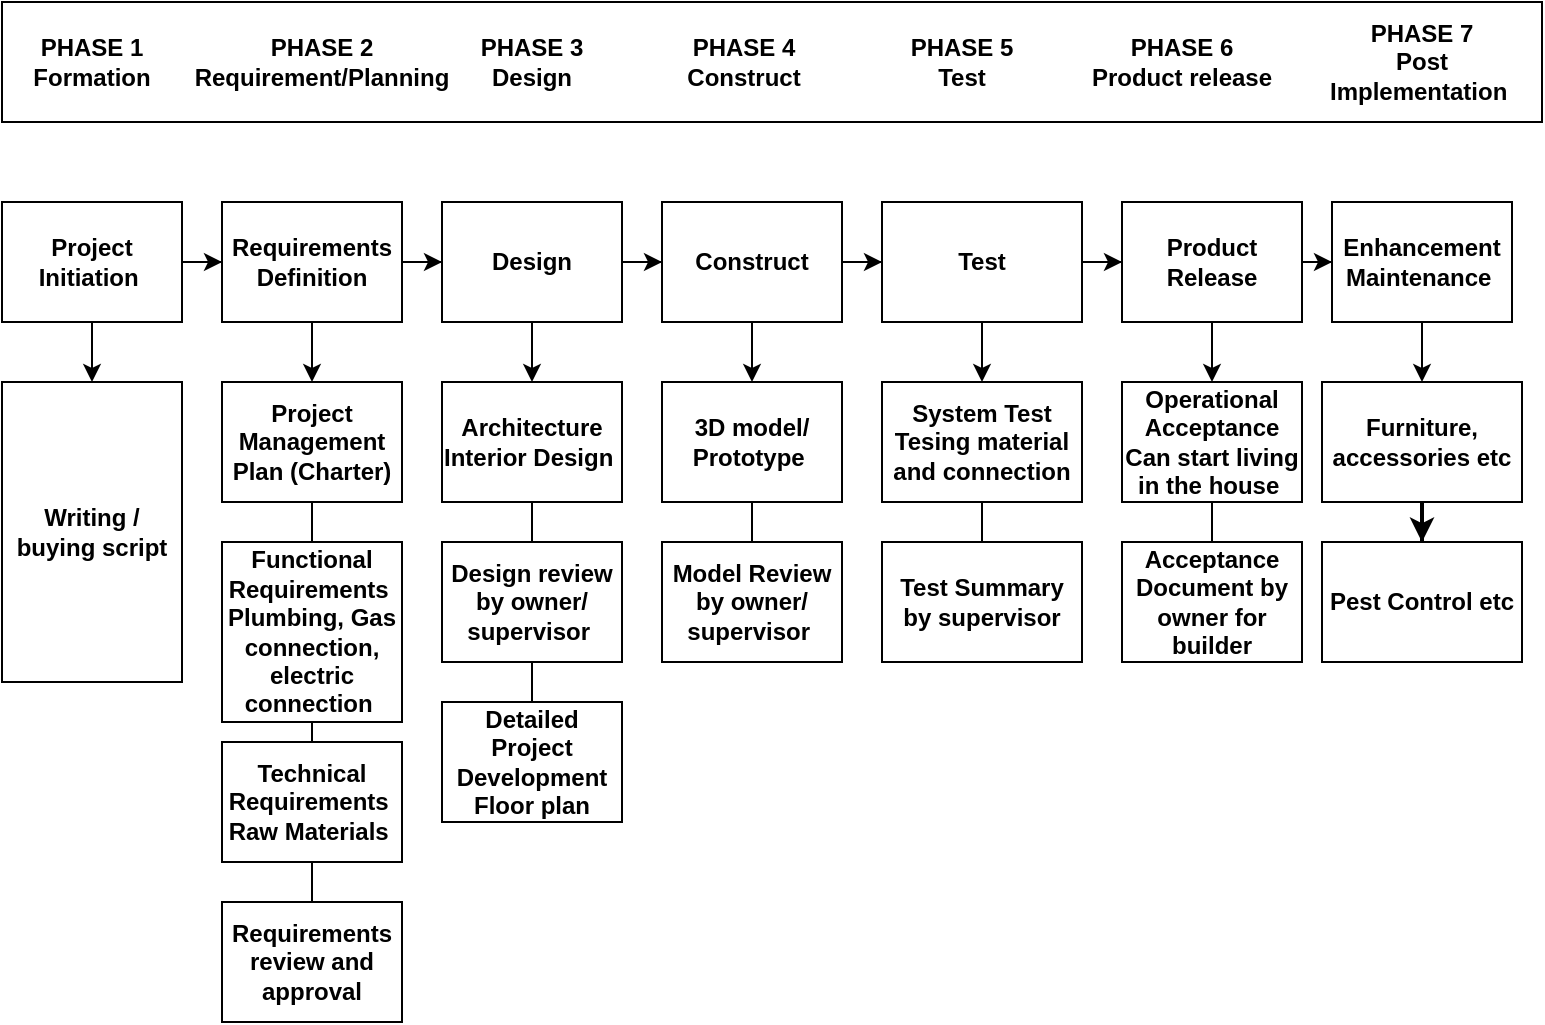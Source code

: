 <mxfile version="16.4.7" type="github">
  <diagram id="oCkNUMC2xpgX1AuUsGys" name="Page-1">
    <mxGraphModel dx="1278" dy="589" grid="1" gridSize="10" guides="1" tooltips="1" connect="1" arrows="1" fold="1" page="1" pageScale="1" pageWidth="850" pageHeight="1100" math="0" shadow="0">
      <root>
        <mxCell id="0" />
        <mxCell id="1" parent="0" />
        <mxCell id="4uzhlLhh2RCcG2w5_e5X-1" value="" style="rounded=0;whiteSpace=wrap;html=1;fontStyle=1" parent="1" vertex="1">
          <mxGeometry x="70" y="20" width="770" height="60" as="geometry" />
        </mxCell>
        <mxCell id="4uzhlLhh2RCcG2w5_e5X-2" value="PHASE 1&lt;br&gt;Formation" style="text;html=1;strokeColor=none;fillColor=none;align=center;verticalAlign=middle;whiteSpace=wrap;rounded=0;fontStyle=1" parent="1" vertex="1">
          <mxGeometry x="70" y="20" width="90" height="60" as="geometry" />
        </mxCell>
        <mxCell id="4uzhlLhh2RCcG2w5_e5X-3" value="PHASE 2&lt;br&gt;Requirement/Planning" style="text;html=1;strokeColor=none;fillColor=none;align=center;verticalAlign=middle;whiteSpace=wrap;rounded=0;fontStyle=1" parent="1" vertex="1">
          <mxGeometry x="180" y="20" width="100" height="60" as="geometry" />
        </mxCell>
        <mxCell id="4uzhlLhh2RCcG2w5_e5X-4" value="PHASE 3&lt;br&gt;Design" style="text;html=1;strokeColor=none;fillColor=none;align=center;verticalAlign=middle;whiteSpace=wrap;rounded=0;fontStyle=1" parent="1" vertex="1">
          <mxGeometry x="285" y="20" width="100" height="60" as="geometry" />
        </mxCell>
        <mxCell id="4uzhlLhh2RCcG2w5_e5X-5" value="PHASE 4&lt;br&gt;Construct" style="text;html=1;strokeColor=none;fillColor=none;align=center;verticalAlign=middle;whiteSpace=wrap;rounded=0;fontStyle=1" parent="1" vertex="1">
          <mxGeometry x="391" y="20" width="100" height="60" as="geometry" />
        </mxCell>
        <mxCell id="4uzhlLhh2RCcG2w5_e5X-6" value="PHASE 5&lt;br&gt;Test" style="text;html=1;strokeColor=none;fillColor=none;align=center;verticalAlign=middle;whiteSpace=wrap;rounded=0;fontStyle=1" parent="1" vertex="1">
          <mxGeometry x="500" y="20" width="100" height="60" as="geometry" />
        </mxCell>
        <mxCell id="4uzhlLhh2RCcG2w5_e5X-7" value="PHASE 6&lt;br&gt;Product release" style="text;html=1;strokeColor=none;fillColor=none;align=center;verticalAlign=middle;whiteSpace=wrap;rounded=0;fontStyle=1" parent="1" vertex="1">
          <mxGeometry x="610" y="20" width="100" height="60" as="geometry" />
        </mxCell>
        <mxCell id="4uzhlLhh2RCcG2w5_e5X-8" value="PHASE 7&lt;br&gt;Post Implementation&amp;nbsp;" style="text;html=1;strokeColor=none;fillColor=none;align=center;verticalAlign=middle;whiteSpace=wrap;rounded=0;fontStyle=1" parent="1" vertex="1">
          <mxGeometry x="720" y="20" width="120" height="60" as="geometry" />
        </mxCell>
        <mxCell id="4uzhlLhh2RCcG2w5_e5X-9" value="" style="edgeStyle=orthogonalEdgeStyle;rounded=0;orthogonalLoop=1;jettySize=auto;html=1;fontStyle=1" parent="1" source="4uzhlLhh2RCcG2w5_e5X-11" target="4uzhlLhh2RCcG2w5_e5X-14" edge="1">
          <mxGeometry relative="1" as="geometry" />
        </mxCell>
        <mxCell id="4uzhlLhh2RCcG2w5_e5X-10" value="" style="edgeStyle=orthogonalEdgeStyle;rounded=0;orthogonalLoop=1;jettySize=auto;html=1;endArrow=classic;endFill=1;fontStyle=1" parent="1" source="4uzhlLhh2RCcG2w5_e5X-11" target="4uzhlLhh2RCcG2w5_e5X-29" edge="1">
          <mxGeometry relative="1" as="geometry" />
        </mxCell>
        <mxCell id="4uzhlLhh2RCcG2w5_e5X-11" value="Project Initiation&amp;nbsp;" style="rounded=0;whiteSpace=wrap;html=1;fontStyle=1" parent="1" vertex="1">
          <mxGeometry x="70" y="120" width="90" height="60" as="geometry" />
        </mxCell>
        <mxCell id="4uzhlLhh2RCcG2w5_e5X-12" value="" style="edgeStyle=orthogonalEdgeStyle;rounded=0;orthogonalLoop=1;jettySize=auto;html=1;fontStyle=1" parent="1" source="4uzhlLhh2RCcG2w5_e5X-14" target="4uzhlLhh2RCcG2w5_e5X-17" edge="1">
          <mxGeometry relative="1" as="geometry" />
        </mxCell>
        <mxCell id="4uzhlLhh2RCcG2w5_e5X-13" value="" style="edgeStyle=orthogonalEdgeStyle;rounded=0;orthogonalLoop=1;jettySize=auto;html=1;entryX=0.5;entryY=0;entryDx=0;entryDy=0;startArrow=none;startFill=0;endArrow=classic;endFill=1;fontStyle=1" parent="1" source="4uzhlLhh2RCcG2w5_e5X-14" target="4uzhlLhh2RCcG2w5_e5X-47" edge="1">
          <mxGeometry relative="1" as="geometry" />
        </mxCell>
        <mxCell id="4uzhlLhh2RCcG2w5_e5X-14" value="Requirements Definition" style="rounded=0;whiteSpace=wrap;html=1;fontStyle=1" parent="1" vertex="1">
          <mxGeometry x="180" y="120" width="90" height="60" as="geometry" />
        </mxCell>
        <mxCell id="4uzhlLhh2RCcG2w5_e5X-15" value="" style="edgeStyle=orthogonalEdgeStyle;rounded=0;orthogonalLoop=1;jettySize=auto;html=1;fontStyle=1" parent="1" source="4uzhlLhh2RCcG2w5_e5X-17" target="4uzhlLhh2RCcG2w5_e5X-20" edge="1">
          <mxGeometry relative="1" as="geometry" />
        </mxCell>
        <mxCell id="4uzhlLhh2RCcG2w5_e5X-16" value="" style="edgeStyle=orthogonalEdgeStyle;rounded=0;orthogonalLoop=1;jettySize=auto;html=1;fontStyle=1" parent="1" source="4uzhlLhh2RCcG2w5_e5X-17" target="4uzhlLhh2RCcG2w5_e5X-42" edge="1">
          <mxGeometry relative="1" as="geometry" />
        </mxCell>
        <mxCell id="4uzhlLhh2RCcG2w5_e5X-17" value="Design" style="rounded=0;whiteSpace=wrap;html=1;fontStyle=1" parent="1" vertex="1">
          <mxGeometry x="290" y="120" width="90" height="60" as="geometry" />
        </mxCell>
        <mxCell id="4uzhlLhh2RCcG2w5_e5X-18" value="" style="edgeStyle=orthogonalEdgeStyle;rounded=0;orthogonalLoop=1;jettySize=auto;html=1;fontStyle=1" parent="1" source="4uzhlLhh2RCcG2w5_e5X-20" target="4uzhlLhh2RCcG2w5_e5X-23" edge="1">
          <mxGeometry relative="1" as="geometry" />
        </mxCell>
        <mxCell id="4uzhlLhh2RCcG2w5_e5X-19" value="" style="edgeStyle=orthogonalEdgeStyle;rounded=0;orthogonalLoop=1;jettySize=auto;html=1;fontStyle=1" parent="1" source="4uzhlLhh2RCcG2w5_e5X-20" target="4uzhlLhh2RCcG2w5_e5X-39" edge="1">
          <mxGeometry relative="1" as="geometry" />
        </mxCell>
        <mxCell id="4uzhlLhh2RCcG2w5_e5X-20" value="Construct" style="rounded=0;whiteSpace=wrap;html=1;fontStyle=1" parent="1" vertex="1">
          <mxGeometry x="400" y="120" width="90" height="60" as="geometry" />
        </mxCell>
        <mxCell id="4uzhlLhh2RCcG2w5_e5X-21" value="" style="edgeStyle=orthogonalEdgeStyle;rounded=0;orthogonalLoop=1;jettySize=auto;html=1;fontStyle=1" parent="1" source="4uzhlLhh2RCcG2w5_e5X-23" target="4uzhlLhh2RCcG2w5_e5X-26" edge="1">
          <mxGeometry relative="1" as="geometry" />
        </mxCell>
        <mxCell id="4uzhlLhh2RCcG2w5_e5X-22" value="" style="edgeStyle=orthogonalEdgeStyle;rounded=0;orthogonalLoop=1;jettySize=auto;html=1;entryX=0.5;entryY=0;entryDx=0;entryDy=0;fontStyle=1" parent="1" source="4uzhlLhh2RCcG2w5_e5X-23" target="4uzhlLhh2RCcG2w5_e5X-36" edge="1">
          <mxGeometry relative="1" as="geometry" />
        </mxCell>
        <mxCell id="4uzhlLhh2RCcG2w5_e5X-23" value="Test" style="rounded=0;whiteSpace=wrap;html=1;fontStyle=1" parent="1" vertex="1">
          <mxGeometry x="510" y="120" width="100" height="60" as="geometry" />
        </mxCell>
        <mxCell id="4uzhlLhh2RCcG2w5_e5X-24" value="" style="edgeStyle=orthogonalEdgeStyle;rounded=0;orthogonalLoop=1;jettySize=auto;html=1;fontStyle=1" parent="1" source="4uzhlLhh2RCcG2w5_e5X-26" target="4uzhlLhh2RCcG2w5_e5X-28" edge="1">
          <mxGeometry relative="1" as="geometry" />
        </mxCell>
        <mxCell id="4uzhlLhh2RCcG2w5_e5X-25" value="" style="edgeStyle=orthogonalEdgeStyle;rounded=0;orthogonalLoop=1;jettySize=auto;html=1;fontStyle=1" parent="1" source="4uzhlLhh2RCcG2w5_e5X-26" target="4uzhlLhh2RCcG2w5_e5X-33" edge="1">
          <mxGeometry relative="1" as="geometry" />
        </mxCell>
        <mxCell id="4uzhlLhh2RCcG2w5_e5X-26" value="Product Release" style="rounded=0;whiteSpace=wrap;html=1;fontStyle=1" parent="1" vertex="1">
          <mxGeometry x="630" y="120" width="90" height="60" as="geometry" />
        </mxCell>
        <mxCell id="4uzhlLhh2RCcG2w5_e5X-27" value="" style="edgeStyle=orthogonalEdgeStyle;rounded=0;orthogonalLoop=1;jettySize=auto;html=1;fontStyle=1" parent="1" source="4uzhlLhh2RCcG2w5_e5X-28" target="4uzhlLhh2RCcG2w5_e5X-31" edge="1">
          <mxGeometry relative="1" as="geometry" />
        </mxCell>
        <mxCell id="4uzhlLhh2RCcG2w5_e5X-28" value="Enhancement Maintenance&amp;nbsp;" style="rounded=0;whiteSpace=wrap;html=1;fontStyle=1" parent="1" vertex="1">
          <mxGeometry x="735" y="120" width="90" height="60" as="geometry" />
        </mxCell>
        <mxCell id="4uzhlLhh2RCcG2w5_e5X-29" value="Writing / buying script" style="rounded=0;whiteSpace=wrap;html=1;fontStyle=1" parent="1" vertex="1">
          <mxGeometry x="70" y="210" width="90" height="150" as="geometry" />
        </mxCell>
        <mxCell id="4uzhlLhh2RCcG2w5_e5X-30" value="" style="edgeStyle=orthogonalEdgeStyle;rounded=0;orthogonalLoop=1;jettySize=auto;html=1;fontSize=14;startArrow=none;startFill=0;endArrow=classic;endFill=1;strokeWidth=2;" parent="1" source="4uzhlLhh2RCcG2w5_e5X-31" target="4uzhlLhh2RCcG2w5_e5X-53" edge="1">
          <mxGeometry relative="1" as="geometry" />
        </mxCell>
        <mxCell id="4uzhlLhh2RCcG2w5_e5X-31" value="Furniture, accessories etc" style="rounded=0;whiteSpace=wrap;html=1;fontStyle=1" parent="1" vertex="1">
          <mxGeometry x="730" y="210" width="100" height="60" as="geometry" />
        </mxCell>
        <mxCell id="4uzhlLhh2RCcG2w5_e5X-32" value="" style="edgeStyle=orthogonalEdgeStyle;rounded=0;orthogonalLoop=1;jettySize=auto;html=1;endArrow=none;endFill=0;fontStyle=1" parent="1" source="4uzhlLhh2RCcG2w5_e5X-33" target="4uzhlLhh2RCcG2w5_e5X-34" edge="1">
          <mxGeometry relative="1" as="geometry" />
        </mxCell>
        <mxCell id="4uzhlLhh2RCcG2w5_e5X-33" value="Operational Acceptance&lt;br&gt;Can start living in the house&amp;nbsp;" style="rounded=0;whiteSpace=wrap;html=1;fontStyle=1" parent="1" vertex="1">
          <mxGeometry x="630" y="210" width="90" height="60" as="geometry" />
        </mxCell>
        <mxCell id="4uzhlLhh2RCcG2w5_e5X-34" value="Acceptance Document by owner for builder" style="rounded=0;whiteSpace=wrap;html=1;fontStyle=1" parent="1" vertex="1">
          <mxGeometry x="630" y="290" width="90" height="60" as="geometry" />
        </mxCell>
        <mxCell id="4uzhlLhh2RCcG2w5_e5X-35" value="" style="edgeStyle=orthogonalEdgeStyle;rounded=0;orthogonalLoop=1;jettySize=auto;html=1;endArrow=none;endFill=0;fontStyle=1" parent="1" source="4uzhlLhh2RCcG2w5_e5X-36" target="4uzhlLhh2RCcG2w5_e5X-37" edge="1">
          <mxGeometry relative="1" as="geometry" />
        </mxCell>
        <mxCell id="4uzhlLhh2RCcG2w5_e5X-36" value="System Test&lt;br&gt;Tesing material and connection" style="rounded=0;whiteSpace=wrap;html=1;fontStyle=1" parent="1" vertex="1">
          <mxGeometry x="510" y="210" width="100" height="60" as="geometry" />
        </mxCell>
        <mxCell id="4uzhlLhh2RCcG2w5_e5X-37" value="Test Summary by supervisor" style="rounded=0;whiteSpace=wrap;html=1;fontStyle=1" parent="1" vertex="1">
          <mxGeometry x="510" y="290" width="100" height="60" as="geometry" />
        </mxCell>
        <mxCell id="4uzhlLhh2RCcG2w5_e5X-38" value="" style="edgeStyle=orthogonalEdgeStyle;rounded=0;orthogonalLoop=1;jettySize=auto;html=1;endArrow=none;endFill=0;fontStyle=1" parent="1" source="4uzhlLhh2RCcG2w5_e5X-39" target="4uzhlLhh2RCcG2w5_e5X-40" edge="1">
          <mxGeometry relative="1" as="geometry" />
        </mxCell>
        <mxCell id="4uzhlLhh2RCcG2w5_e5X-39" value="3D model/ Prototype&amp;nbsp;" style="rounded=0;whiteSpace=wrap;html=1;fontStyle=1" parent="1" vertex="1">
          <mxGeometry x="400" y="210" width="90" height="60" as="geometry" />
        </mxCell>
        <mxCell id="4uzhlLhh2RCcG2w5_e5X-40" value="Model Review by owner/ supervisor&amp;nbsp;" style="rounded=0;whiteSpace=wrap;html=1;fontStyle=1" parent="1" vertex="1">
          <mxGeometry x="400" y="290" width="90" height="60" as="geometry" />
        </mxCell>
        <mxCell id="4uzhlLhh2RCcG2w5_e5X-41" value="" style="edgeStyle=orthogonalEdgeStyle;rounded=0;orthogonalLoop=1;jettySize=auto;html=1;endArrow=none;endFill=0;fontStyle=1" parent="1" source="4uzhlLhh2RCcG2w5_e5X-42" target="4uzhlLhh2RCcG2w5_e5X-44" edge="1">
          <mxGeometry relative="1" as="geometry" />
        </mxCell>
        <mxCell id="4uzhlLhh2RCcG2w5_e5X-42" value="Architecture&lt;br&gt;Interior Design&amp;nbsp;" style="rounded=0;whiteSpace=wrap;html=1;fontStyle=1" parent="1" vertex="1">
          <mxGeometry x="290" y="210" width="90" height="60" as="geometry" />
        </mxCell>
        <mxCell id="4uzhlLhh2RCcG2w5_e5X-43" value="" style="edgeStyle=orthogonalEdgeStyle;rounded=0;orthogonalLoop=1;jettySize=auto;html=1;endArrow=none;endFill=0;fontStyle=1" parent="1" source="4uzhlLhh2RCcG2w5_e5X-44" target="4uzhlLhh2RCcG2w5_e5X-45" edge="1">
          <mxGeometry relative="1" as="geometry" />
        </mxCell>
        <mxCell id="4uzhlLhh2RCcG2w5_e5X-44" value="Design review by owner/ supervisor&amp;nbsp;" style="rounded=0;whiteSpace=wrap;html=1;fontStyle=1" parent="1" vertex="1">
          <mxGeometry x="290" y="290" width="90" height="60" as="geometry" />
        </mxCell>
        <mxCell id="4uzhlLhh2RCcG2w5_e5X-45" value="Detailed Project Development&lt;br&gt;Floor plan" style="rounded=0;whiteSpace=wrap;html=1;fontStyle=1" parent="1" vertex="1">
          <mxGeometry x="290" y="370" width="90" height="60" as="geometry" />
        </mxCell>
        <mxCell id="4uzhlLhh2RCcG2w5_e5X-46" value="" style="edgeStyle=orthogonalEdgeStyle;rounded=0;orthogonalLoop=1;jettySize=auto;html=1;endArrow=none;endFill=0;fontStyle=1" parent="1" source="4uzhlLhh2RCcG2w5_e5X-47" target="4uzhlLhh2RCcG2w5_e5X-49" edge="1">
          <mxGeometry relative="1" as="geometry" />
        </mxCell>
        <mxCell id="4uzhlLhh2RCcG2w5_e5X-47" value="Project Management Plan (Charter)" style="rounded=0;whiteSpace=wrap;html=1;fontStyle=1" parent="1" vertex="1">
          <mxGeometry x="180" y="210" width="90" height="60" as="geometry" />
        </mxCell>
        <mxCell id="4uzhlLhh2RCcG2w5_e5X-48" value="" style="edgeStyle=orthogonalEdgeStyle;rounded=0;orthogonalLoop=1;jettySize=auto;html=1;endArrow=none;endFill=0;fontStyle=1" parent="1" source="4uzhlLhh2RCcG2w5_e5X-49" target="4uzhlLhh2RCcG2w5_e5X-51" edge="1">
          <mxGeometry relative="1" as="geometry" />
        </mxCell>
        <mxCell id="4uzhlLhh2RCcG2w5_e5X-49" value="Functional Requirements&amp;nbsp;&lt;br&gt;Plumbing, Gas connection, electric connection&amp;nbsp;" style="rounded=0;whiteSpace=wrap;html=1;fontStyle=1" parent="1" vertex="1">
          <mxGeometry x="180" y="290" width="90" height="90" as="geometry" />
        </mxCell>
        <mxCell id="4uzhlLhh2RCcG2w5_e5X-50" value="" style="edgeStyle=orthogonalEdgeStyle;rounded=0;orthogonalLoop=1;jettySize=auto;html=1;endArrow=none;endFill=0;fontStyle=1" parent="1" source="4uzhlLhh2RCcG2w5_e5X-51" target="4uzhlLhh2RCcG2w5_e5X-52" edge="1">
          <mxGeometry relative="1" as="geometry" />
        </mxCell>
        <mxCell id="4uzhlLhh2RCcG2w5_e5X-51" value="Technical Requirements&amp;nbsp;&lt;br&gt;Raw Materials&amp;nbsp;" style="rounded=0;whiteSpace=wrap;html=1;fontStyle=1" parent="1" vertex="1">
          <mxGeometry x="180" y="390" width="90" height="60" as="geometry" />
        </mxCell>
        <mxCell id="4uzhlLhh2RCcG2w5_e5X-52" value="Requirements review and approval" style="rounded=0;whiteSpace=wrap;html=1;fontStyle=1" parent="1" vertex="1">
          <mxGeometry x="180" y="470" width="90" height="60" as="geometry" />
        </mxCell>
        <mxCell id="4uzhlLhh2RCcG2w5_e5X-53" value="Pest Control etc" style="rounded=0;whiteSpace=wrap;html=1;fontStyle=1" parent="1" vertex="1">
          <mxGeometry x="730" y="290" width="100" height="60" as="geometry" />
        </mxCell>
      </root>
    </mxGraphModel>
  </diagram>
</mxfile>
